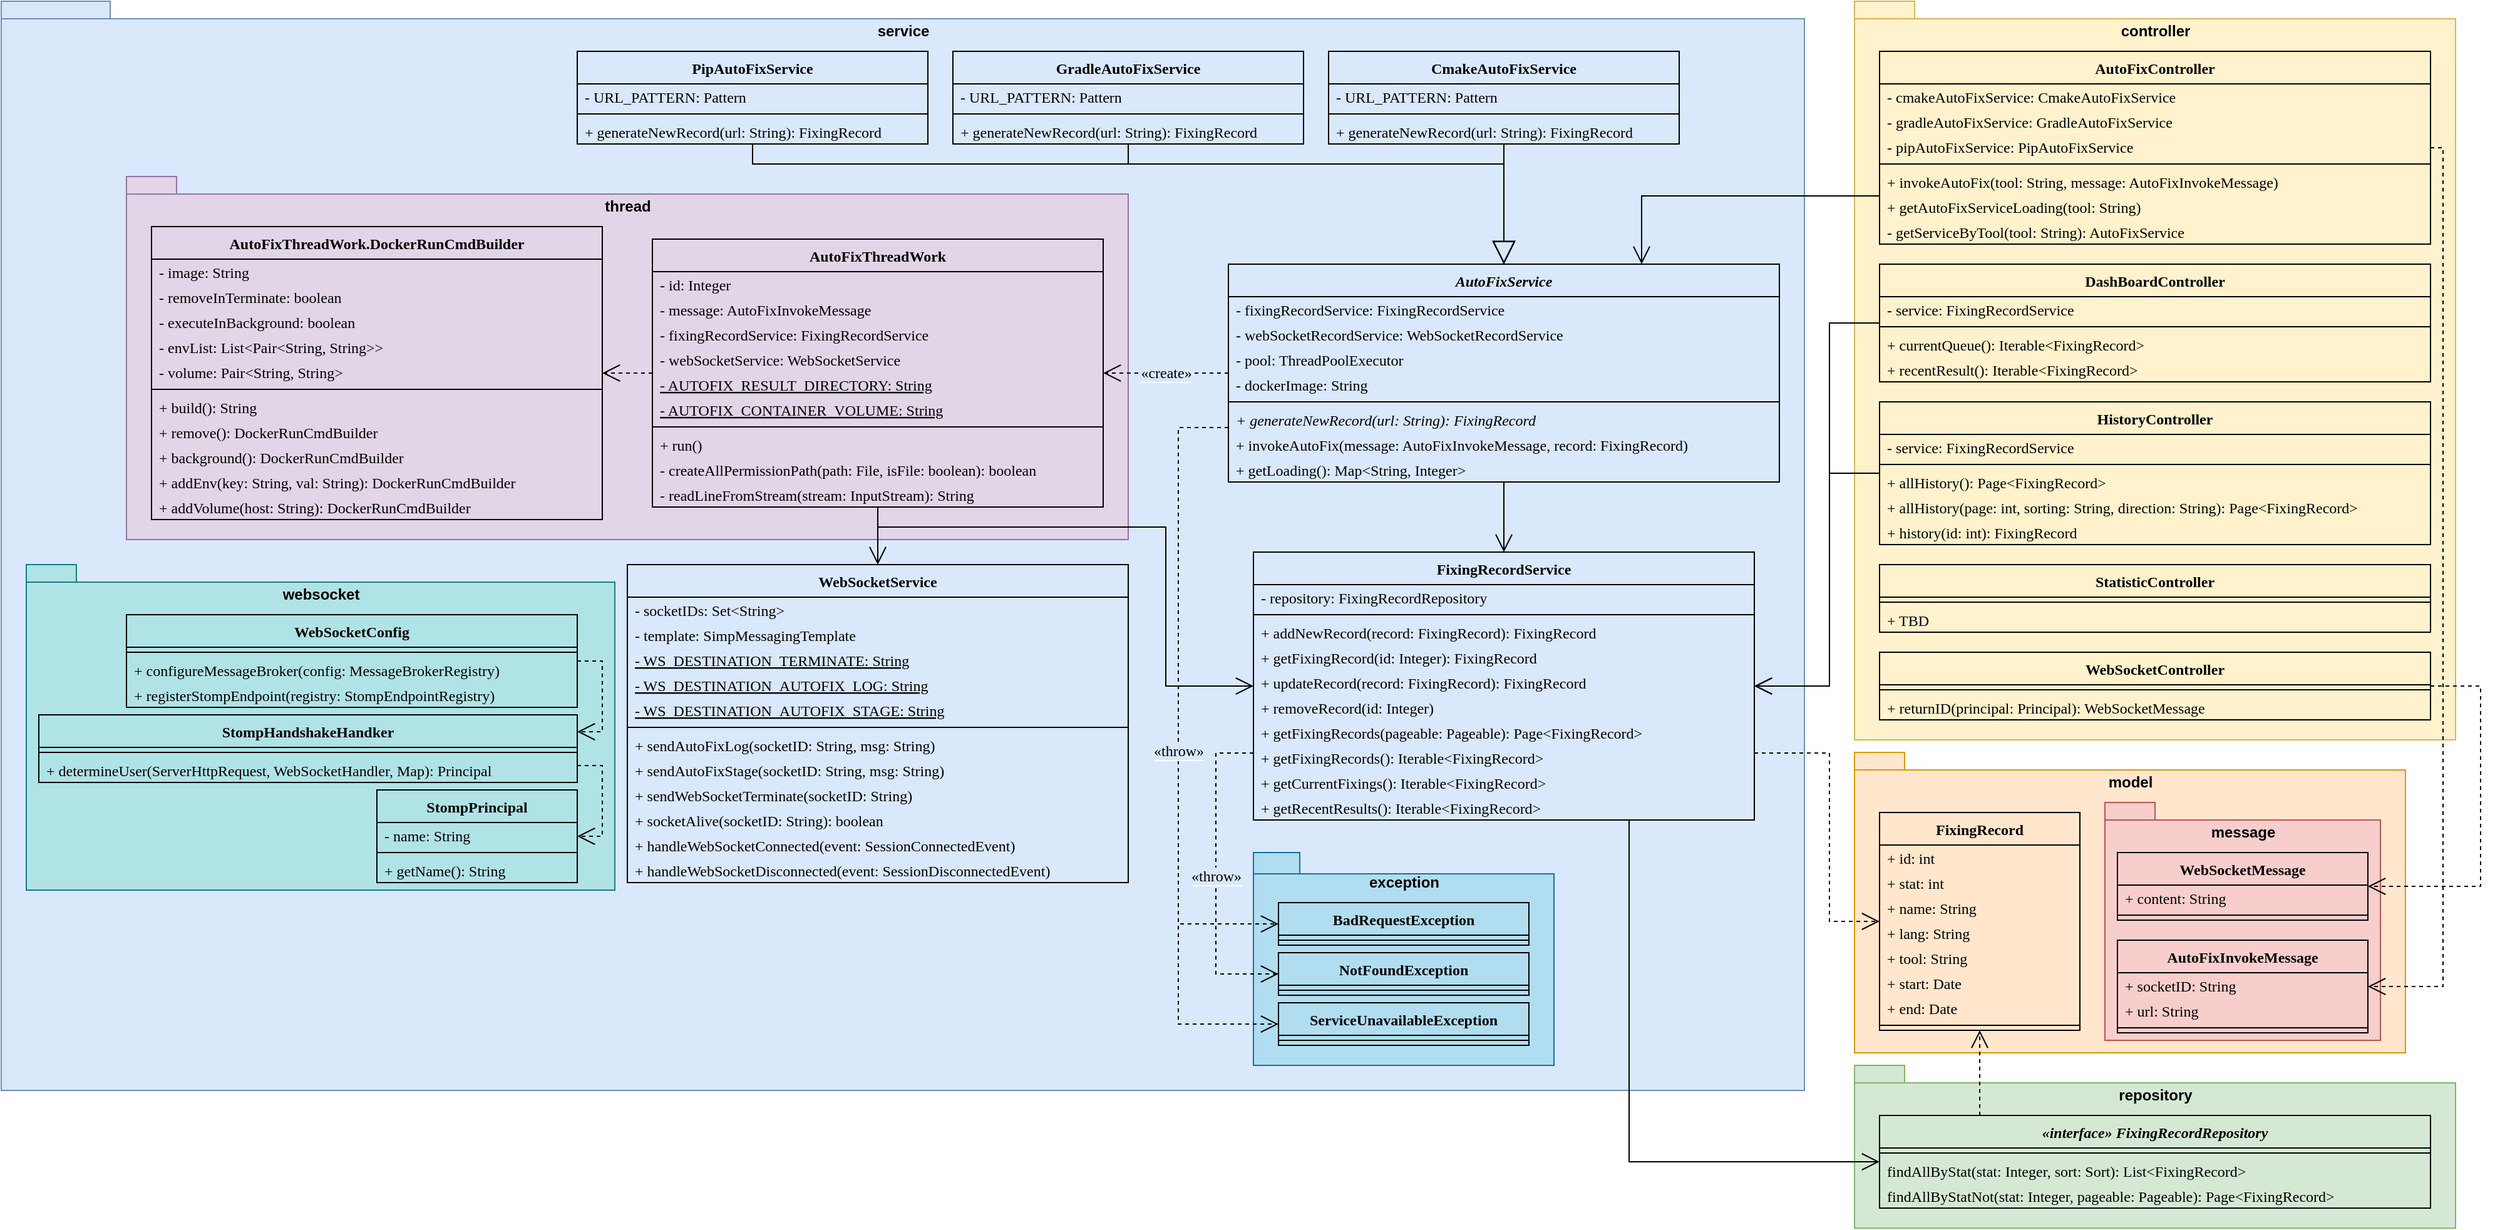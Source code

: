 <mxfile version="13.0.3" type="device"><diagram id="KiAmbJuI6oKHKE5ro1yf" name="Page-1"><mxGraphModel dx="1572" dy="1160" grid="1" gridSize="10" guides="1" tooltips="1" connect="1" arrows="1" fold="1" page="1" pageScale="1" pageWidth="3300" pageHeight="2339" math="0" shadow="0"><root><mxCell id="0"/><mxCell id="1" parent="0"/><mxCell id="2cmj9E51Cqso_q5r5HA6-129" value="" style="group" parent="1" vertex="1" connectable="0"><mxGeometry x="40" y="40" width="1440" height="870" as="geometry"/></mxCell><mxCell id="2cmj9E51Cqso_q5r5HA6-116" value="service" style="shape=folder;fontStyle=1;spacingTop=10;tabWidth=40;tabHeight=14;tabPosition=left;html=1;verticalAlign=top;fillColor=#dae8fc;strokeColor=#6c8ebf;" parent="2cmj9E51Cqso_q5r5HA6-129" vertex="1"><mxGeometry width="1440" height="870" as="geometry"/></mxCell><mxCell id="2cmj9E51Cqso_q5r5HA6-102" value="" style="group;container=1;" parent="2cmj9E51Cqso_q5r5HA6-129" vertex="1" connectable="0"><mxGeometry x="100" y="140" width="800" height="290" as="geometry"/></mxCell><mxCell id="2cmj9E51Cqso_q5r5HA6-105" value="" style="group" parent="2cmj9E51Cqso_q5r5HA6-102" vertex="1" connectable="0"><mxGeometry width="800" height="290" as="geometry"/></mxCell><mxCell id="2cmj9E51Cqso_q5r5HA6-50" value="thread" style="shape=folder;fontStyle=1;spacingTop=10;tabWidth=40;tabHeight=14;tabPosition=left;html=1;verticalAlign=top;fillColor=#e1d5e7;strokeColor=#9673a6;" parent="2cmj9E51Cqso_q5r5HA6-105" vertex="1"><mxGeometry width="800" height="290" as="geometry"/></mxCell><mxCell id="TWEF4ah7RwlvNNuzAZ6--126" value="AutoFixThreadWork" style="swimlane;fontStyle=1;align=center;verticalAlign=top;childLayout=stackLayout;horizontal=1;startSize=26;horizontalStack=0;resizeParent=1;resizeParentMax=0;resizeLast=0;collapsible=1;marginBottom=0;fontFamily=Garamond;fillColor=none;" parent="2cmj9E51Cqso_q5r5HA6-105" vertex="1"><mxGeometry x="420" y="50" width="360" height="214" as="geometry"><mxRectangle x="420" y="50" width="150" height="26" as="alternateBounds"/></mxGeometry></mxCell><mxCell id="TWEF4ah7RwlvNNuzAZ6--128" value="- id: Integer" style="text;strokeColor=none;fillColor=none;align=left;verticalAlign=middle;spacingLeft=4;spacingRight=4;overflow=hidden;rotatable=0;points=[[0,0.5],[1,0.5]];portConstraint=eastwest;fontFamily=Garamond;" parent="TWEF4ah7RwlvNNuzAZ6--126" vertex="1"><mxGeometry y="26" width="360" height="20" as="geometry"/></mxCell><mxCell id="2cmj9E51Cqso_q5r5HA6-28" value="- message: AutoFixInvokeMessage" style="text;strokeColor=none;fillColor=none;align=left;verticalAlign=middle;spacingLeft=4;spacingRight=4;overflow=hidden;rotatable=0;points=[[0,0.5],[1,0.5]];portConstraint=eastwest;fontFamily=Garamond;" parent="TWEF4ah7RwlvNNuzAZ6--126" vertex="1"><mxGeometry y="46" width="360" height="20" as="geometry"/></mxCell><mxCell id="2cmj9E51Cqso_q5r5HA6-27" value="- fixingRecordService: FixingRecordService" style="text;strokeColor=none;fillColor=none;align=left;verticalAlign=middle;spacingLeft=4;spacingRight=4;overflow=hidden;rotatable=0;points=[[0,0.5],[1,0.5]];portConstraint=eastwest;fontFamily=Garamond;" parent="TWEF4ah7RwlvNNuzAZ6--126" vertex="1"><mxGeometry y="66" width="360" height="20" as="geometry"/></mxCell><mxCell id="TWEF4ah7RwlvNNuzAZ6--127" value="- webSocketService: WebSocketService" style="text;strokeColor=none;fillColor=none;align=left;verticalAlign=middle;spacingLeft=4;spacingRight=4;overflow=hidden;rotatable=0;points=[[0,0.5],[1,0.5]];portConstraint=eastwest;fontFamily=Garamond;" parent="TWEF4ah7RwlvNNuzAZ6--126" vertex="1"><mxGeometry y="86" width="360" height="20" as="geometry"/></mxCell><mxCell id="2cmj9E51Cqso_q5r5HA6-43" value="- AUTOFIX_RESULT_DIRECTORY: String" style="text;strokeColor=none;fillColor=none;align=left;verticalAlign=middle;spacingLeft=4;spacingRight=4;overflow=hidden;rotatable=0;points=[[0,0.5],[1,0.5]];portConstraint=eastwest;fontFamily=Garamond;fontStyle=4" parent="TWEF4ah7RwlvNNuzAZ6--126" vertex="1"><mxGeometry y="106" width="360" height="20" as="geometry"/></mxCell><mxCell id="2cmj9E51Cqso_q5r5HA6-44" value="- AUTOFIX_CONTAINER_VOLUME: String" style="text;strokeColor=none;fillColor=none;align=left;verticalAlign=middle;spacingLeft=4;spacingRight=4;overflow=hidden;rotatable=0;points=[[0,0.5],[1,0.5]];portConstraint=eastwest;fontFamily=Garamond;fontStyle=4" parent="TWEF4ah7RwlvNNuzAZ6--126" vertex="1"><mxGeometry y="126" width="360" height="20" as="geometry"/></mxCell><mxCell id="TWEF4ah7RwlvNNuzAZ6--129" value="" style="line;strokeWidth=1;fillColor=none;align=left;verticalAlign=middle;spacingTop=-1;spacingLeft=3;spacingRight=3;rotatable=0;labelPosition=right;points=[];portConstraint=eastwest;" parent="TWEF4ah7RwlvNNuzAZ6--126" vertex="1"><mxGeometry y="146" width="360" height="8" as="geometry"/></mxCell><mxCell id="TWEF4ah7RwlvNNuzAZ6--130" value="+ run()" style="text;strokeColor=none;fillColor=none;align=left;verticalAlign=middle;spacingLeft=4;spacingRight=4;overflow=hidden;rotatable=0;points=[[0,0.5],[1,0.5]];portConstraint=eastwest;fontFamily=Garamond;" parent="TWEF4ah7RwlvNNuzAZ6--126" vertex="1"><mxGeometry y="154" width="360" height="20" as="geometry"/></mxCell><mxCell id="TWEF4ah7RwlvNNuzAZ6--131" value="- createAllPermissionPath(path: File, isFile: boolean): boolean" style="text;strokeColor=none;fillColor=none;align=left;verticalAlign=middle;spacingLeft=4;spacingRight=4;overflow=hidden;rotatable=0;points=[[0,0.5],[1,0.5]];portConstraint=eastwest;fontFamily=Garamond;" parent="TWEF4ah7RwlvNNuzAZ6--126" vertex="1"><mxGeometry y="174" width="360" height="20" as="geometry"/></mxCell><mxCell id="2cmj9E51Cqso_q5r5HA6-29" value="- readLineFromStream(stream: InputStream): String" style="text;strokeColor=none;fillColor=none;align=left;verticalAlign=middle;spacingLeft=4;spacingRight=4;overflow=hidden;rotatable=0;points=[[0,0.5],[1,0.5]];portConstraint=eastwest;fontFamily=Garamond;" parent="TWEF4ah7RwlvNNuzAZ6--126" vertex="1"><mxGeometry y="194" width="360" height="20" as="geometry"/></mxCell><mxCell id="2cmj9E51Cqso_q5r5HA6-31" value="AutoFixThreadWork.DockerRunCmdBuilder" style="swimlane;fontStyle=1;align=center;verticalAlign=top;childLayout=stackLayout;horizontal=1;startSize=26;horizontalStack=0;resizeParent=1;resizeParentMax=0;resizeLast=0;collapsible=1;marginBottom=0;fontFamily=Garamond;fillColor=none;" parent="2cmj9E51Cqso_q5r5HA6-105" vertex="1"><mxGeometry x="20" y="40" width="360" height="234" as="geometry"><mxRectangle x="500" y="480" width="280" height="26" as="alternateBounds"/></mxGeometry></mxCell><mxCell id="2cmj9E51Cqso_q5r5HA6-32" value="- image: String" style="text;strokeColor=none;fillColor=none;align=left;verticalAlign=middle;spacingLeft=4;spacingRight=4;overflow=hidden;rotatable=0;points=[[0,0.5],[1,0.5]];portConstraint=eastwest;fontFamily=Garamond;" parent="2cmj9E51Cqso_q5r5HA6-31" vertex="1"><mxGeometry y="26" width="360" height="20" as="geometry"/></mxCell><mxCell id="2cmj9E51Cqso_q5r5HA6-33" value="- removeInTerminate: boolean" style="text;strokeColor=none;fillColor=none;align=left;verticalAlign=middle;spacingLeft=4;spacingRight=4;overflow=hidden;rotatable=0;points=[[0,0.5],[1,0.5]];portConstraint=eastwest;fontFamily=Garamond;" parent="2cmj9E51Cqso_q5r5HA6-31" vertex="1"><mxGeometry y="46" width="360" height="20" as="geometry"/></mxCell><mxCell id="2cmj9E51Cqso_q5r5HA6-34" value="- executeInBackground: boolean" style="text;strokeColor=none;fillColor=none;align=left;verticalAlign=middle;spacingLeft=4;spacingRight=4;overflow=hidden;rotatable=0;points=[[0,0.5],[1,0.5]];portConstraint=eastwest;fontFamily=Garamond;" parent="2cmj9E51Cqso_q5r5HA6-31" vertex="1"><mxGeometry y="66" width="360" height="20" as="geometry"/></mxCell><mxCell id="2cmj9E51Cqso_q5r5HA6-35" value="- envList: List&lt;Pair&lt;String, String&gt;&gt;" style="text;strokeColor=none;fillColor=none;align=left;verticalAlign=middle;spacingLeft=4;spacingRight=4;overflow=hidden;rotatable=0;points=[[0,0.5],[1,0.5]];portConstraint=eastwest;fontFamily=Garamond;" parent="2cmj9E51Cqso_q5r5HA6-31" vertex="1"><mxGeometry y="86" width="360" height="20" as="geometry"/></mxCell><mxCell id="2cmj9E51Cqso_q5r5HA6-40" value="- volume: Pair&lt;String, String&gt;" style="text;strokeColor=none;fillColor=none;align=left;verticalAlign=middle;spacingLeft=4;spacingRight=4;overflow=hidden;rotatable=0;points=[[0,0.5],[1,0.5]];portConstraint=eastwest;fontFamily=Garamond;" parent="2cmj9E51Cqso_q5r5HA6-31" vertex="1"><mxGeometry y="106" width="360" height="20" as="geometry"/></mxCell><mxCell id="2cmj9E51Cqso_q5r5HA6-36" value="" style="line;strokeWidth=1;fillColor=none;align=left;verticalAlign=middle;spacingTop=-1;spacingLeft=3;spacingRight=3;rotatable=0;labelPosition=right;points=[];portConstraint=eastwest;" parent="2cmj9E51Cqso_q5r5HA6-31" vertex="1"><mxGeometry y="126" width="360" height="8" as="geometry"/></mxCell><mxCell id="2cmj9E51Cqso_q5r5HA6-37" value="+ build(): String" style="text;strokeColor=none;fillColor=none;align=left;verticalAlign=middle;spacingLeft=4;spacingRight=4;overflow=hidden;rotatable=0;points=[[0,0.5],[1,0.5]];portConstraint=eastwest;fontFamily=Garamond;" parent="2cmj9E51Cqso_q5r5HA6-31" vertex="1"><mxGeometry y="134" width="360" height="20" as="geometry"/></mxCell><mxCell id="2cmj9E51Cqso_q5r5HA6-38" value="+ remove(): DockerRunCmdBuilder" style="text;strokeColor=none;fillColor=none;align=left;verticalAlign=middle;spacingLeft=4;spacingRight=4;overflow=hidden;rotatable=0;points=[[0,0.5],[1,0.5]];portConstraint=eastwest;fontFamily=Garamond;" parent="2cmj9E51Cqso_q5r5HA6-31" vertex="1"><mxGeometry y="154" width="360" height="20" as="geometry"/></mxCell><mxCell id="2cmj9E51Cqso_q5r5HA6-39" value="+ background(): DockerRunCmdBuilder" style="text;strokeColor=none;fillColor=none;align=left;verticalAlign=middle;spacingLeft=4;spacingRight=4;overflow=hidden;rotatable=0;points=[[0,0.5],[1,0.5]];portConstraint=eastwest;fontFamily=Garamond;" parent="2cmj9E51Cqso_q5r5HA6-31" vertex="1"><mxGeometry y="174" width="360" height="20" as="geometry"/></mxCell><mxCell id="2cmj9E51Cqso_q5r5HA6-41" value="+ addEnv(key: String, val: String): DockerRunCmdBuilder" style="text;strokeColor=none;fillColor=none;align=left;verticalAlign=middle;spacingLeft=4;spacingRight=4;overflow=hidden;rotatable=0;points=[[0,0.5],[1,0.5]];portConstraint=eastwest;fontFamily=Garamond;" parent="2cmj9E51Cqso_q5r5HA6-31" vertex="1"><mxGeometry y="194" width="360" height="20" as="geometry"/></mxCell><mxCell id="2cmj9E51Cqso_q5r5HA6-42" value="+ addVolume(host: String): DockerRunCmdBuilder" style="text;strokeColor=none;fillColor=none;align=left;verticalAlign=middle;spacingLeft=4;spacingRight=4;overflow=hidden;rotatable=0;points=[[0,0.5],[1,0.5]];portConstraint=eastwest;fontFamily=Garamond;" parent="2cmj9E51Cqso_q5r5HA6-31" vertex="1"><mxGeometry y="214" width="360" height="20" as="geometry"/></mxCell><mxCell id="2cmj9E51Cqso_q5r5HA6-49" value="" style="endArrow=open;endSize=12;dashed=1;html=1;exitX=0;exitY=0.5;exitDx=0;exitDy=0;entryX=1;entryY=0.5;entryDx=0;entryDy=0;" parent="2cmj9E51Cqso_q5r5HA6-105" source="TWEF4ah7RwlvNNuzAZ6--126" target="2cmj9E51Cqso_q5r5HA6-31" edge="1"><mxGeometry width="160" relative="1" as="geometry"><mxPoint x="310" y="320" as="sourcePoint"/><mxPoint x="420" y="340" as="targetPoint"/></mxGeometry></mxCell><mxCell id="2cmj9E51Cqso_q5r5HA6-84" value="PipAutoFixService" style="swimlane;fontStyle=1;align=center;verticalAlign=top;childLayout=stackLayout;horizontal=1;startSize=26;horizontalStack=0;resizeParent=1;resizeParentMax=0;resizeLast=0;collapsible=1;marginBottom=0;fontFamily=Garamond;fillColor=none;" parent="2cmj9E51Cqso_q5r5HA6-129" vertex="1"><mxGeometry x="460" y="40" width="280" height="74" as="geometry"><mxRectangle x="1500" y="320" width="140" height="26" as="alternateBounds"/></mxGeometry></mxCell><mxCell id="2cmj9E51Cqso_q5r5HA6-85" value="- URL_PATTERN: Pattern" style="text;strokeColor=none;fillColor=none;align=left;verticalAlign=middle;spacingLeft=4;spacingRight=4;overflow=hidden;rotatable=0;points=[[0,0.5],[1,0.5]];portConstraint=eastwest;fontFamily=Garamond;" parent="2cmj9E51Cqso_q5r5HA6-84" vertex="1"><mxGeometry y="26" width="280" height="20" as="geometry"/></mxCell><mxCell id="2cmj9E51Cqso_q5r5HA6-86" value="" style="line;strokeWidth=1;fillColor=none;align=left;verticalAlign=middle;spacingTop=-1;spacingLeft=3;spacingRight=3;rotatable=0;labelPosition=right;points=[];portConstraint=eastwest;" parent="2cmj9E51Cqso_q5r5HA6-84" vertex="1"><mxGeometry y="46" width="280" height="8" as="geometry"/></mxCell><mxCell id="2cmj9E51Cqso_q5r5HA6-87" value="+ generateNewRecord(url: String): FixingRecord" style="text;strokeColor=none;fillColor=none;align=left;verticalAlign=middle;spacingLeft=4;spacingRight=4;overflow=hidden;rotatable=0;points=[[0,0.5],[1,0.5]];portConstraint=eastwest;fontFamily=Garamond;fontStyle=0" parent="2cmj9E51Cqso_q5r5HA6-84" vertex="1"><mxGeometry y="54" width="280" height="20" as="geometry"/></mxCell><mxCell id="2cmj9E51Cqso_q5r5HA6-63" value="" style="group" parent="2cmj9E51Cqso_q5r5HA6-129" vertex="1" connectable="0"><mxGeometry x="1000" y="680" width="240" height="170" as="geometry"/></mxCell><mxCell id="2cmj9E51Cqso_q5r5HA6-61" value="exception" style="shape=folder;fontStyle=1;spacingTop=10;tabWidth=37;tabHeight=17;tabPosition=left;html=1;verticalAlign=top;fillColor=#b1ddf0;strokeColor=#10739e;" parent="2cmj9E51Cqso_q5r5HA6-63" vertex="1"><mxGeometry width="240" height="170" as="geometry"/></mxCell><mxCell id="2cmj9E51Cqso_q5r5HA6-7" value="BadRequestException" style="swimlane;fontStyle=1;align=center;verticalAlign=top;childLayout=stackLayout;horizontal=1;startSize=26;horizontalStack=0;resizeParent=1;resizeParentMax=0;resizeLast=0;collapsible=1;marginBottom=0;fontFamily=Garamond;fillColor=none;" parent="2cmj9E51Cqso_q5r5HA6-63" vertex="1"><mxGeometry x="20" y="40" width="200" height="34" as="geometry"/></mxCell><mxCell id="2cmj9E51Cqso_q5r5HA6-8" value="" style="line;strokeWidth=1;fillColor=none;align=left;verticalAlign=middle;spacingTop=-1;spacingLeft=3;spacingRight=3;rotatable=0;labelPosition=right;points=[];portConstraint=eastwest;" parent="2cmj9E51Cqso_q5r5HA6-7" vertex="1"><mxGeometry y="26" width="200" height="8" as="geometry"/></mxCell><mxCell id="2cmj9E51Cqso_q5r5HA6-12" value="ServiceUnavailableException" style="swimlane;fontStyle=1;align=center;verticalAlign=top;childLayout=stackLayout;horizontal=1;startSize=26;horizontalStack=0;resizeParent=1;resizeParentMax=0;resizeLast=0;collapsible=1;marginBottom=0;fontFamily=Garamond;fillColor=none;" parent="2cmj9E51Cqso_q5r5HA6-63" vertex="1"><mxGeometry x="20" y="120" width="200" height="34" as="geometry"/></mxCell><mxCell id="2cmj9E51Cqso_q5r5HA6-13" value="" style="line;strokeWidth=1;fillColor=none;align=left;verticalAlign=middle;spacingTop=-1;spacingLeft=3;spacingRight=3;rotatable=0;labelPosition=right;points=[];portConstraint=eastwest;" parent="2cmj9E51Cqso_q5r5HA6-12" vertex="1"><mxGeometry y="26" width="200" height="8" as="geometry"/></mxCell><mxCell id="2cmj9E51Cqso_q5r5HA6-10" value="NotFoundException" style="swimlane;fontStyle=1;align=center;verticalAlign=top;childLayout=stackLayout;horizontal=1;startSize=26;horizontalStack=0;resizeParent=1;resizeParentMax=0;resizeLast=0;collapsible=1;marginBottom=0;fontFamily=Garamond;fillColor=none;" parent="2cmj9E51Cqso_q5r5HA6-63" vertex="1"><mxGeometry x="20" y="80" width="200" height="34" as="geometry"/></mxCell><mxCell id="2cmj9E51Cqso_q5r5HA6-11" value="" style="line;strokeWidth=1;fillColor=none;align=left;verticalAlign=middle;spacingTop=-1;spacingLeft=3;spacingRight=3;rotatable=0;labelPosition=right;points=[];portConstraint=eastwest;" parent="2cmj9E51Cqso_q5r5HA6-10" vertex="1"><mxGeometry y="26" width="200" height="8" as="geometry"/></mxCell><mxCell id="2cmj9E51Cqso_q5r5HA6-101" value="&lt;span style=&quot;font-family: &amp;#34;garamond&amp;#34; ; font-size: 12px ; background-color: rgb(218 , 232 , 252)&quot;&gt;«create»&lt;/span&gt;" style="endArrow=open;endSize=12;dashed=1;html=1;exitX=0;exitY=0.5;exitDx=0;exitDy=0;entryX=1;entryY=0.5;entryDx=0;entryDy=0;" parent="2cmj9E51Cqso_q5r5HA6-129" source="TWEF4ah7RwlvNNuzAZ6--110" target="TWEF4ah7RwlvNNuzAZ6--126" edge="1"><mxGeometry width="160" relative="1" as="geometry"><mxPoint x="1160" y="440" as="sourcePoint"/><mxPoint x="1320" y="440" as="targetPoint"/></mxGeometry></mxCell><mxCell id="2cmj9E51Cqso_q5r5HA6-104" value="" style="endArrow=open;endFill=1;endSize=12;html=1;entryX=0.5;entryY=0;entryDx=0;entryDy=0;exitX=0.5;exitY=1;exitDx=0;exitDy=0;" parent="2cmj9E51Cqso_q5r5HA6-129" source="TWEF4ah7RwlvNNuzAZ6--126" target="rZpcYb6IabPW36nhWkRt-12" edge="1"><mxGeometry width="160" relative="1" as="geometry"><mxPoint x="1090" y="500" as="sourcePoint"/><mxPoint x="1210" y="560" as="targetPoint"/></mxGeometry></mxCell><mxCell id="rZpcYb6IabPW36nhWkRt-12" value="WebSocketService" style="swimlane;fontStyle=1;align=center;verticalAlign=top;childLayout=stackLayout;horizontal=1;startSize=26;horizontalStack=0;resizeParent=1;resizeParentMax=0;resizeLast=0;collapsible=1;marginBottom=0;fontFamily=Garamond;fillColor=none;" parent="2cmj9E51Cqso_q5r5HA6-129" vertex="1"><mxGeometry x="500" y="450" width="400" height="254" as="geometry"><mxRectangle x="270" y="440" width="140" height="26" as="alternateBounds"/></mxGeometry></mxCell><mxCell id="2cmj9E51Cqso_q5r5HA6-22" value="- socketIDs: Set&lt;String&gt;" style="text;strokeColor=none;fillColor=none;align=left;verticalAlign=middle;spacingLeft=4;spacingRight=4;overflow=hidden;rotatable=0;points=[[0,0.5],[1,0.5]];portConstraint=eastwest;fontFamily=Garamond;fontStyle=0" parent="rZpcYb6IabPW36nhWkRt-12" vertex="1"><mxGeometry y="26" width="400" height="20" as="geometry"/></mxCell><mxCell id="rZpcYb6IabPW36nhWkRt-16" value="- template: SimpMessagingTemplate" style="text;strokeColor=none;fillColor=none;align=left;verticalAlign=middle;spacingLeft=4;spacingRight=4;overflow=hidden;rotatable=0;points=[[0,0.5],[1,0.5]];portConstraint=eastwest;fontFamily=Garamond;" parent="rZpcYb6IabPW36nhWkRt-12" vertex="1"><mxGeometry y="46" width="400" height="20" as="geometry"/></mxCell><mxCell id="rZpcYb6IabPW36nhWkRt-17" value="- WS_DESTINATION_TERMINATE: String" style="text;strokeColor=none;fillColor=none;align=left;verticalAlign=middle;spacingLeft=4;spacingRight=4;overflow=hidden;rotatable=0;points=[[0,0.5],[1,0.5]];portConstraint=eastwest;fontFamily=Garamond;fontStyle=4" parent="rZpcYb6IabPW36nhWkRt-12" vertex="1"><mxGeometry y="66" width="400" height="20" as="geometry"/></mxCell><mxCell id="rZpcYb6IabPW36nhWkRt-18" value="- WS_DESTINATION_AUTOFIX_LOG: String" style="text;strokeColor=none;fillColor=none;align=left;verticalAlign=middle;spacingLeft=4;spacingRight=4;overflow=hidden;rotatable=0;points=[[0,0.5],[1,0.5]];portConstraint=eastwest;fontFamily=Garamond;fontStyle=4" parent="rZpcYb6IabPW36nhWkRt-12" vertex="1"><mxGeometry y="86" width="400" height="20" as="geometry"/></mxCell><mxCell id="rZpcYb6IabPW36nhWkRt-41" value="- WS_DESTINATION_AUTOFIX_STAGE: String" style="text;strokeColor=none;fillColor=none;align=left;verticalAlign=middle;spacingLeft=4;spacingRight=4;overflow=hidden;rotatable=0;points=[[0,0.5],[1,0.5]];portConstraint=eastwest;fontFamily=Garamond;fontStyle=4" parent="rZpcYb6IabPW36nhWkRt-12" vertex="1"><mxGeometry y="106" width="400" height="20" as="geometry"/></mxCell><mxCell id="rZpcYb6IabPW36nhWkRt-13" value="" style="line;strokeWidth=1;fillColor=none;align=left;verticalAlign=middle;spacingTop=-1;spacingLeft=3;spacingRight=3;rotatable=0;labelPosition=right;points=[];portConstraint=eastwest;" parent="rZpcYb6IabPW36nhWkRt-12" vertex="1"><mxGeometry y="126" width="400" height="8" as="geometry"/></mxCell><mxCell id="rZpcYb6IabPW36nhWkRt-19" value="+ sendAutoFixLog(socketID: String, msg: String)" style="text;strokeColor=none;fillColor=none;align=left;verticalAlign=middle;spacingLeft=4;spacingRight=4;overflow=hidden;rotatable=0;points=[[0,0.5],[1,0.5]];portConstraint=eastwest;fontFamily=Garamond;fontStyle=0" parent="rZpcYb6IabPW36nhWkRt-12" vertex="1"><mxGeometry y="134" width="400" height="20" as="geometry"/></mxCell><mxCell id="rZpcYb6IabPW36nhWkRt-20" value="+ sendAutoFixStage(socketID: String, msg: String)" style="text;strokeColor=none;fillColor=none;align=left;verticalAlign=middle;spacingLeft=4;spacingRight=4;overflow=hidden;rotatable=0;points=[[0,0.5],[1,0.5]];portConstraint=eastwest;fontFamily=Garamond;fontStyle=0" parent="rZpcYb6IabPW36nhWkRt-12" vertex="1"><mxGeometry y="154" width="400" height="20" as="geometry"/></mxCell><mxCell id="rZpcYb6IabPW36nhWkRt-42" value="+ sendWebSocketTerminate(socketID: String)" style="text;strokeColor=none;fillColor=none;align=left;verticalAlign=middle;spacingLeft=4;spacingRight=4;overflow=hidden;rotatable=0;points=[[0,0.5],[1,0.5]];portConstraint=eastwest;fontFamily=Garamond;fontStyle=0" parent="rZpcYb6IabPW36nhWkRt-12" vertex="1"><mxGeometry y="174" width="400" height="20" as="geometry"/></mxCell><mxCell id="2cmj9E51Cqso_q5r5HA6-23" value="+ socketAlive(socketID: String): boolean" style="text;strokeColor=none;fillColor=none;align=left;verticalAlign=middle;spacingLeft=4;spacingRight=4;overflow=hidden;rotatable=0;points=[[0,0.5],[1,0.5]];portConstraint=eastwest;fontFamily=Garamond;fontStyle=0" parent="rZpcYb6IabPW36nhWkRt-12" vertex="1"><mxGeometry y="194" width="400" height="20" as="geometry"/></mxCell><mxCell id="2cmj9E51Cqso_q5r5HA6-24" value="+ handleWebSocketConnected(event: SessionConnectedEvent)" style="text;strokeColor=none;fillColor=none;align=left;verticalAlign=middle;spacingLeft=4;spacingRight=4;overflow=hidden;rotatable=0;points=[[0,0.5],[1,0.5]];portConstraint=eastwest;fontFamily=Garamond;fontStyle=0" parent="rZpcYb6IabPW36nhWkRt-12" vertex="1"><mxGeometry y="214" width="400" height="20" as="geometry"/></mxCell><mxCell id="2cmj9E51Cqso_q5r5HA6-25" value="+ handleWebSocketDisconnected(event: SessionDisconnectedEvent)" style="text;strokeColor=none;fillColor=none;align=left;verticalAlign=middle;spacingLeft=4;spacingRight=4;overflow=hidden;rotatable=0;points=[[0,0.5],[1,0.5]];portConstraint=eastwest;fontFamily=Garamond;fontStyle=0" parent="rZpcYb6IabPW36nhWkRt-12" vertex="1"><mxGeometry y="234" width="400" height="20" as="geometry"/></mxCell><mxCell id="2cmj9E51Cqso_q5r5HA6-106" value="" style="endArrow=open;endFill=1;endSize=12;html=1;entryX=0;entryY=0.5;entryDx=0;entryDy=0;exitX=0.5;exitY=1;exitDx=0;exitDy=0;rounded=0;edgeStyle=orthogonalEdgeStyle;" parent="2cmj9E51Cqso_q5r5HA6-129" source="TWEF4ah7RwlvNNuzAZ6--126" target="TWEF4ah7RwlvNNuzAZ6--60" edge="1"><mxGeometry width="160" relative="1" as="geometry"><mxPoint x="940" y="410" as="sourcePoint"/><mxPoint x="1140" y="560" as="targetPoint"/><Array as="points"><mxPoint x="700" y="420"/><mxPoint x="930" y="420"/><mxPoint x="930" y="547"/></Array></mxGeometry></mxCell><mxCell id="2cmj9E51Cqso_q5r5HA6-112" value="&lt;span style=&quot;font-family: &amp;#34;garamond&amp;#34; ; font-size: 12px ; background-color: rgb(218 , 232 , 252)&quot;&gt;«throw»&lt;/span&gt;" style="endArrow=open;endSize=12;dashed=1;html=1;entryX=0;entryY=0.5;entryDx=0;entryDy=0;exitX=0;exitY=0.75;exitDx=0;exitDy=0;rounded=0;edgeStyle=orthogonalEdgeStyle;" parent="2cmj9E51Cqso_q5r5HA6-129" source="TWEF4ah7RwlvNNuzAZ6--60" target="2cmj9E51Cqso_q5r5HA6-10" edge="1"><mxGeometry width="160" relative="1" as="geometry"><mxPoint x="1100" y="520" as="sourcePoint"/><mxPoint x="1040" y="757" as="targetPoint"/><Array as="points"><mxPoint x="970" y="601"/><mxPoint x="970" y="777"/></Array></mxGeometry></mxCell><mxCell id="TWEF4ah7RwlvNNuzAZ6--60" value="FixingRecordService" style="swimlane;fontStyle=1;align=center;verticalAlign=top;childLayout=stackLayout;horizontal=1;startSize=26;horizontalStack=0;resizeParent=1;resizeParentMax=0;resizeLast=0;collapsible=1;marginBottom=0;fontFamily=Garamond;fillColor=none;" parent="2cmj9E51Cqso_q5r5HA6-129" vertex="1"><mxGeometry x="1000" y="440" width="400" height="214" as="geometry"><mxRectangle x="760" y="440" width="150" height="26" as="alternateBounds"/></mxGeometry></mxCell><mxCell id="TWEF4ah7RwlvNNuzAZ6--63" value="- repository: FixingRecordRepository" style="text;strokeColor=none;fillColor=none;align=left;verticalAlign=middle;spacingLeft=4;spacingRight=4;overflow=hidden;rotatable=0;points=[[0,0.5],[1,0.5]];portConstraint=eastwest;fontFamily=Garamond;" parent="TWEF4ah7RwlvNNuzAZ6--60" vertex="1"><mxGeometry y="26" width="400" height="20" as="geometry"/></mxCell><mxCell id="TWEF4ah7RwlvNNuzAZ6--68" value="" style="line;strokeWidth=1;fillColor=none;align=left;verticalAlign=middle;spacingTop=-1;spacingLeft=3;spacingRight=3;rotatable=0;labelPosition=right;points=[];portConstraint=eastwest;" parent="TWEF4ah7RwlvNNuzAZ6--60" vertex="1"><mxGeometry y="46" width="400" height="8" as="geometry"/></mxCell><mxCell id="TWEF4ah7RwlvNNuzAZ6--101" value="+ addNewRecord(record: FixingRecord): FixingRecord" style="text;strokeColor=none;fillColor=none;align=left;verticalAlign=middle;spacingLeft=4;spacingRight=4;overflow=hidden;rotatable=0;points=[[0,0.5],[1,0.5]];portConstraint=eastwest;fontFamily=Garamond;" parent="TWEF4ah7RwlvNNuzAZ6--60" vertex="1"><mxGeometry y="54" width="400" height="20" as="geometry"/></mxCell><mxCell id="TWEF4ah7RwlvNNuzAZ6--108" value="+ getFixingRecord(id: Integer): FixingRecord" style="text;strokeColor=none;fillColor=none;align=left;verticalAlign=middle;spacingLeft=4;spacingRight=4;overflow=hidden;rotatable=0;points=[[0,0.5],[1,0.5]];portConstraint=eastwest;fontFamily=Garamond;" parent="TWEF4ah7RwlvNNuzAZ6--60" vertex="1"><mxGeometry y="74" width="400" height="20" as="geometry"/></mxCell><mxCell id="TWEF4ah7RwlvNNuzAZ6--102" value="+ updateRecord(record: FixingRecord): FixingRecord" style="text;strokeColor=none;fillColor=none;align=left;verticalAlign=middle;spacingLeft=4;spacingRight=4;overflow=hidden;rotatable=0;points=[[0,0.5],[1,0.5]];portConstraint=eastwest;fontFamily=Garamond;" parent="TWEF4ah7RwlvNNuzAZ6--60" vertex="1"><mxGeometry y="94" width="400" height="20" as="geometry"/></mxCell><mxCell id="2cmj9E51Cqso_q5r5HA6-26" value="+ removeRecord(id: Integer)" style="text;strokeColor=none;fillColor=none;align=left;verticalAlign=middle;spacingLeft=4;spacingRight=4;overflow=hidden;rotatable=0;points=[[0,0.5],[1,0.5]];portConstraint=eastwest;fontFamily=Garamond;" parent="TWEF4ah7RwlvNNuzAZ6--60" vertex="1"><mxGeometry y="114" width="400" height="20" as="geometry"/></mxCell><mxCell id="TWEF4ah7RwlvNNuzAZ6--106" value="+ getFixingRecords(pageable: Pageable): Page&lt;FixingRecord&gt;" style="text;strokeColor=none;fillColor=none;align=left;verticalAlign=middle;spacingLeft=4;spacingRight=4;overflow=hidden;rotatable=0;points=[[0,0.5],[1,0.5]];portConstraint=eastwest;fontFamily=Garamond;" parent="TWEF4ah7RwlvNNuzAZ6--60" vertex="1"><mxGeometry y="134" width="400" height="20" as="geometry"/></mxCell><mxCell id="TWEF4ah7RwlvNNuzAZ6--103" value="+ getFixingRecords(): Iterable&lt;FixingRecord&gt;" style="text;strokeColor=none;fillColor=none;align=left;verticalAlign=middle;spacingLeft=4;spacingRight=4;overflow=hidden;rotatable=0;points=[[0,0.5],[1,0.5]];portConstraint=eastwest;fontFamily=Garamond;" parent="TWEF4ah7RwlvNNuzAZ6--60" vertex="1"><mxGeometry y="154" width="400" height="20" as="geometry"/></mxCell><mxCell id="TWEF4ah7RwlvNNuzAZ6--107" value="+ getCurrentFixings(): Iterable&lt;FixingRecord&gt;" style="text;strokeColor=none;fillColor=none;align=left;verticalAlign=middle;spacingLeft=4;spacingRight=4;overflow=hidden;rotatable=0;points=[[0,0.5],[1,0.5]];portConstraint=eastwest;fontFamily=Garamond;" parent="TWEF4ah7RwlvNNuzAZ6--60" vertex="1"><mxGeometry y="174" width="400" height="20" as="geometry"/></mxCell><mxCell id="TWEF4ah7RwlvNNuzAZ6--109" value="+ getRecentResults(): Iterable&lt;FixingRecord&gt;" style="text;strokeColor=none;fillColor=none;align=left;verticalAlign=middle;spacingLeft=4;spacingRight=4;overflow=hidden;rotatable=0;points=[[0,0.5],[1,0.5]];portConstraint=eastwest;fontFamily=Garamond;" parent="TWEF4ah7RwlvNNuzAZ6--60" vertex="1"><mxGeometry y="194" width="400" height="20" as="geometry"/></mxCell><mxCell id="TWEF4ah7RwlvNNuzAZ6--110" value="AutoFixService" style="swimlane;fontStyle=3;align=center;verticalAlign=top;childLayout=stackLayout;horizontal=1;startSize=26;horizontalStack=0;resizeParent=1;resizeParentMax=0;resizeLast=0;collapsible=1;marginBottom=0;fontFamily=Garamond;fillColor=none;" parent="2cmj9E51Cqso_q5r5HA6-129" vertex="1"><mxGeometry x="980" y="210" width="440" height="174" as="geometry"><mxRectangle x="740" y="210" width="120" height="26" as="alternateBounds"/></mxGeometry></mxCell><mxCell id="2cmj9E51Cqso_q5r5HA6-45" value="- fixingRecordService: FixingRecordService" style="text;strokeColor=none;fillColor=none;align=left;verticalAlign=middle;spacingLeft=4;spacingRight=4;overflow=hidden;rotatable=0;points=[[0,0.5],[1,0.5]];portConstraint=eastwest;fontFamily=Garamond;" parent="TWEF4ah7RwlvNNuzAZ6--110" vertex="1"><mxGeometry y="26" width="440" height="20" as="geometry"/></mxCell><mxCell id="2cmj9E51Cqso_q5r5HA6-46" value="- webSocketRecordService: WebSocketRecordService" style="text;strokeColor=none;fillColor=none;align=left;verticalAlign=middle;spacingLeft=4;spacingRight=4;overflow=hidden;rotatable=0;points=[[0,0.5],[1,0.5]];portConstraint=eastwest;fontFamily=Garamond;" parent="TWEF4ah7RwlvNNuzAZ6--110" vertex="1"><mxGeometry y="46" width="440" height="20" as="geometry"/></mxCell><mxCell id="TWEF4ah7RwlvNNuzAZ6--119" value="- pool: ThreadPoolExecutor" style="text;strokeColor=none;fillColor=none;align=left;verticalAlign=middle;spacingLeft=4;spacingRight=4;overflow=hidden;rotatable=0;points=[[0,0.5],[1,0.5]];portConstraint=eastwest;fontFamily=Garamond;" parent="TWEF4ah7RwlvNNuzAZ6--110" vertex="1"><mxGeometry y="66" width="440" height="20" as="geometry"/></mxCell><mxCell id="2cmj9E51Cqso_q5r5HA6-47" value="- dockerImage: String" style="text;strokeColor=none;fillColor=none;align=left;verticalAlign=middle;spacingLeft=4;spacingRight=4;overflow=hidden;rotatable=0;points=[[0,0.5],[1,0.5]];portConstraint=eastwest;fontFamily=Garamond;" parent="TWEF4ah7RwlvNNuzAZ6--110" vertex="1"><mxGeometry y="86" width="440" height="20" as="geometry"/></mxCell><mxCell id="TWEF4ah7RwlvNNuzAZ6--118" value="" style="line;strokeWidth=1;fillColor=none;align=left;verticalAlign=middle;spacingTop=-1;spacingLeft=3;spacingRight=3;rotatable=0;labelPosition=right;points=[];portConstraint=eastwest;" parent="TWEF4ah7RwlvNNuzAZ6--110" vertex="1"><mxGeometry y="106" width="440" height="8" as="geometry"/></mxCell><mxCell id="TWEF4ah7RwlvNNuzAZ6--121" value="+ generateNewRecord(url: String): FixingRecord" style="text;strokeColor=none;fillColor=none;align=left;verticalAlign=middle;spacingLeft=4;spacingRight=4;overflow=hidden;rotatable=0;points=[[0,0.5],[1,0.5]];portConstraint=eastwest;fontFamily=Garamond;fontStyle=2" parent="TWEF4ah7RwlvNNuzAZ6--110" vertex="1"><mxGeometry y="114" width="440" height="20" as="geometry"/></mxCell><mxCell id="2cmj9E51Cqso_q5r5HA6-48" value="+ invokeAutoFix(message: AutoFixInvokeMessage, record: FixingRecord)" style="text;strokeColor=none;fillColor=none;align=left;verticalAlign=middle;spacingLeft=4;spacingRight=4;overflow=hidden;rotatable=0;points=[[0,0.5],[1,0.5]];portConstraint=eastwest;fontFamily=Garamond;" parent="TWEF4ah7RwlvNNuzAZ6--110" vertex="1"><mxGeometry y="134" width="440" height="20" as="geometry"/></mxCell><mxCell id="2cmj9E51Cqso_q5r5HA6-108" value="+ getLoading(): Map&lt;String, Integer&gt;" style="text;strokeColor=none;fillColor=none;align=left;verticalAlign=middle;spacingLeft=4;spacingRight=4;overflow=hidden;rotatable=0;points=[[0,0.5],[1,0.5]];portConstraint=eastwest;fontFamily=Garamond;" parent="TWEF4ah7RwlvNNuzAZ6--110" vertex="1"><mxGeometry y="154" width="440" height="20" as="geometry"/></mxCell><mxCell id="2cmj9E51Cqso_q5r5HA6-88" value="CmakeAutoFixService" style="swimlane;fontStyle=1;align=center;verticalAlign=top;childLayout=stackLayout;horizontal=1;startSize=26;horizontalStack=0;resizeParent=1;resizeParentMax=0;resizeLast=0;collapsible=1;marginBottom=0;fontFamily=Garamond;fillColor=none;" parent="2cmj9E51Cqso_q5r5HA6-129" vertex="1"><mxGeometry x="1060" y="40" width="280" height="74" as="geometry"><mxRectangle x="1200" y="320" width="160" height="26" as="alternateBounds"/></mxGeometry></mxCell><mxCell id="2cmj9E51Cqso_q5r5HA6-89" value="- URL_PATTERN: Pattern" style="text;strokeColor=none;fillColor=none;align=left;verticalAlign=middle;spacingLeft=4;spacingRight=4;overflow=hidden;rotatable=0;points=[[0,0.5],[1,0.5]];portConstraint=eastwest;fontFamily=Garamond;" parent="2cmj9E51Cqso_q5r5HA6-88" vertex="1"><mxGeometry y="26" width="280" height="20" as="geometry"/></mxCell><mxCell id="2cmj9E51Cqso_q5r5HA6-90" value="" style="line;strokeWidth=1;fillColor=none;align=left;verticalAlign=middle;spacingTop=-1;spacingLeft=3;spacingRight=3;rotatable=0;labelPosition=right;points=[];portConstraint=eastwest;" parent="2cmj9E51Cqso_q5r5HA6-88" vertex="1"><mxGeometry y="46" width="280" height="8" as="geometry"/></mxCell><mxCell id="2cmj9E51Cqso_q5r5HA6-91" value="+ generateNewRecord(url: String): FixingRecord" style="text;strokeColor=none;fillColor=none;align=left;verticalAlign=middle;spacingLeft=4;spacingRight=4;overflow=hidden;rotatable=0;points=[[0,0.5],[1,0.5]];portConstraint=eastwest;fontFamily=Garamond;fontStyle=0" parent="2cmj9E51Cqso_q5r5HA6-88" vertex="1"><mxGeometry y="54" width="280" height="20" as="geometry"/></mxCell><mxCell id="2cmj9E51Cqso_q5r5HA6-76" value="GradleAutoFixService" style="swimlane;fontStyle=1;align=center;verticalAlign=top;childLayout=stackLayout;horizontal=1;startSize=26;horizontalStack=0;resizeParent=1;resizeParentMax=0;resizeLast=0;collapsible=1;marginBottom=0;fontFamily=Garamond;fillColor=none;" parent="2cmj9E51Cqso_q5r5HA6-129" vertex="1"><mxGeometry x="760" y="40" width="280" height="74" as="geometry"><mxRectangle x="900" y="320" width="160" height="26" as="alternateBounds"/></mxGeometry></mxCell><mxCell id="2cmj9E51Cqso_q5r5HA6-77" value="- URL_PATTERN: Pattern" style="text;strokeColor=none;fillColor=none;align=left;verticalAlign=middle;spacingLeft=4;spacingRight=4;overflow=hidden;rotatable=0;points=[[0,0.5],[1,0.5]];portConstraint=eastwest;fontFamily=Garamond;" parent="2cmj9E51Cqso_q5r5HA6-76" vertex="1"><mxGeometry y="26" width="280" height="20" as="geometry"/></mxCell><mxCell id="2cmj9E51Cqso_q5r5HA6-81" value="" style="line;strokeWidth=1;fillColor=none;align=left;verticalAlign=middle;spacingTop=-1;spacingLeft=3;spacingRight=3;rotatable=0;labelPosition=right;points=[];portConstraint=eastwest;" parent="2cmj9E51Cqso_q5r5HA6-76" vertex="1"><mxGeometry y="46" width="280" height="8" as="geometry"/></mxCell><mxCell id="2cmj9E51Cqso_q5r5HA6-82" value="+ generateNewRecord(url: String): FixingRecord" style="text;strokeColor=none;fillColor=none;align=left;verticalAlign=middle;spacingLeft=4;spacingRight=4;overflow=hidden;rotatable=0;points=[[0,0.5],[1,0.5]];portConstraint=eastwest;fontFamily=Garamond;fontStyle=0" parent="2cmj9E51Cqso_q5r5HA6-76" vertex="1"><mxGeometry y="54" width="280" height="20" as="geometry"/></mxCell><mxCell id="2cmj9E51Cqso_q5r5HA6-92" value="" style="endArrow=block;endSize=16;endFill=0;html=1;entryX=0.5;entryY=0;entryDx=0;entryDy=0;exitX=0.5;exitY=1;exitDx=0;exitDy=0;rounded=0;edgeStyle=orthogonalEdgeStyle;" parent="2cmj9E51Cqso_q5r5HA6-129" source="2cmj9E51Cqso_q5r5HA6-76" target="TWEF4ah7RwlvNNuzAZ6--110" edge="1"><mxGeometry width="160" relative="1" as="geometry"><mxPoint x="1130" y="-80" as="sourcePoint"/><mxPoint x="1290" y="-80" as="targetPoint"/><Array as="points"><mxPoint x="900" y="130"/><mxPoint x="1200" y="130"/></Array></mxGeometry></mxCell><mxCell id="2cmj9E51Cqso_q5r5HA6-93" value="" style="endArrow=block;endSize=16;endFill=0;html=1;entryX=0.5;entryY=0;entryDx=0;entryDy=0;exitX=0.5;exitY=1;exitDx=0;exitDy=0;rounded=0;edgeStyle=orthogonalEdgeStyle;" parent="2cmj9E51Cqso_q5r5HA6-129" source="2cmj9E51Cqso_q5r5HA6-88" target="TWEF4ah7RwlvNNuzAZ6--110" edge="1"><mxGeometry width="160" relative="1" as="geometry"><mxPoint x="1140" y="-70" as="sourcePoint"/><mxPoint x="1300" y="-70" as="targetPoint"/></mxGeometry></mxCell><mxCell id="2cmj9E51Cqso_q5r5HA6-94" value="" style="endArrow=block;endSize=16;endFill=0;html=1;entryX=0.5;entryY=0;entryDx=0;entryDy=0;exitX=0.5;exitY=1;exitDx=0;exitDy=0;rounded=0;edgeStyle=orthogonalEdgeStyle;" parent="2cmj9E51Cqso_q5r5HA6-129" source="2cmj9E51Cqso_q5r5HA6-84" target="TWEF4ah7RwlvNNuzAZ6--110" edge="1"><mxGeometry width="160" relative="1" as="geometry"><mxPoint x="1150" y="-60" as="sourcePoint"/><mxPoint x="1310" y="-60" as="targetPoint"/><Array as="points"><mxPoint x="600" y="130"/><mxPoint x="1200" y="130"/></Array></mxGeometry></mxCell><mxCell id="2cmj9E51Cqso_q5r5HA6-115" value="" style="endArrow=open;endSize=12;dashed=1;html=1;entryX=0;entryY=0.5;entryDx=0;entryDy=0;rounded=0;edgeStyle=orthogonalEdgeStyle;exitX=0;exitY=0.75;exitDx=0;exitDy=0;" parent="2cmj9E51Cqso_q5r5HA6-129" source="TWEF4ah7RwlvNNuzAZ6--110" target="2cmj9E51Cqso_q5r5HA6-7" edge="1"><mxGeometry width="160" relative="1" as="geometry"><mxPoint x="970" y="410" as="sourcePoint"/><mxPoint x="1030" y="827" as="targetPoint"/><Array as="points"><mxPoint x="940" y="341"/><mxPoint x="940" y="737"/></Array></mxGeometry></mxCell><mxCell id="2cmj9E51Cqso_q5r5HA6-107" value="" style="endArrow=open;endFill=1;endSize=12;html=1;exitX=0.5;exitY=1;exitDx=0;exitDy=0;entryX=0.5;entryY=0;entryDx=0;entryDy=0;" parent="2cmj9E51Cqso_q5r5HA6-129" source="TWEF4ah7RwlvNNuzAZ6--110" target="TWEF4ah7RwlvNNuzAZ6--60" edge="1"><mxGeometry width="160" relative="1" as="geometry"><mxPoint x="1040" y="460" as="sourcePoint"/><mxPoint x="1200" y="460" as="targetPoint"/></mxGeometry></mxCell><mxCell id="2cmj9E51Cqso_q5r5HA6-113" value="&lt;span style=&quot;font-family: &amp;#34;garamond&amp;#34; ; font-size: 12px ; background-color: rgb(218 , 232 , 252)&quot;&gt;«throw»&lt;/span&gt;" style="endArrow=open;endSize=12;dashed=1;html=1;entryX=0;entryY=0.5;entryDx=0;entryDy=0;exitX=0;exitY=0.75;exitDx=0;exitDy=0;rounded=0;edgeStyle=orthogonalEdgeStyle;" parent="2cmj9E51Cqso_q5r5HA6-129" source="TWEF4ah7RwlvNNuzAZ6--110" target="2cmj9E51Cqso_q5r5HA6-12" edge="1"><mxGeometry width="160" relative="1" as="geometry"><mxPoint x="900" y="740" as="sourcePoint"/><mxPoint x="920" y="916.5" as="targetPoint"/><Array as="points"><mxPoint x="940" y="341"/><mxPoint x="940" y="817"/></Array></mxGeometry></mxCell><mxCell id="2cmj9E51Cqso_q5r5HA6-119" value="" style="group" parent="2cmj9E51Cqso_q5r5HA6-129" vertex="1" connectable="0"><mxGeometry x="20" y="450" width="470" height="260" as="geometry"/></mxCell><mxCell id="2cmj9E51Cqso_q5r5HA6-74" value="websocket" style="shape=folder;fontStyle=1;spacingTop=10;tabWidth=40;tabHeight=14;tabPosition=left;html=1;verticalAlign=top;fillColor=#b0e3e6;strokeColor=#0e8088;" parent="2cmj9E51Cqso_q5r5HA6-119" vertex="1"><mxGeometry width="470" height="260" as="geometry"/></mxCell><mxCell id="rZpcYb6IabPW36nhWkRt-35" value="WebSocketConfig" style="swimlane;fontStyle=1;align=center;verticalAlign=top;childLayout=stackLayout;horizontal=1;startSize=26;horizontalStack=0;resizeParent=1;resizeParentMax=0;resizeLast=0;collapsible=1;marginBottom=0;fontFamily=Garamond;fillColor=none;" parent="2cmj9E51Cqso_q5r5HA6-119" vertex="1"><mxGeometry x="80" y="40" width="360" height="74" as="geometry"><mxRectangle x="-80" y="1300" width="140" height="26" as="alternateBounds"/></mxGeometry></mxCell><mxCell id="rZpcYb6IabPW36nhWkRt-37" value="" style="line;strokeWidth=1;fillColor=none;align=left;verticalAlign=middle;spacingTop=-1;spacingLeft=3;spacingRight=3;rotatable=0;labelPosition=right;points=[];portConstraint=eastwest;" parent="rZpcYb6IabPW36nhWkRt-35" vertex="1"><mxGeometry y="26" width="360" height="8" as="geometry"/></mxCell><mxCell id="rZpcYb6IabPW36nhWkRt-38" value="+ configureMessageBroker(config: MessageBrokerRegistry)" style="text;strokeColor=none;fillColor=none;align=left;verticalAlign=middle;spacingLeft=4;spacingRight=4;overflow=hidden;rotatable=0;points=[[0,0.5],[1,0.5]];portConstraint=eastwest;fontFamily=Garamond;" parent="rZpcYb6IabPW36nhWkRt-35" vertex="1"><mxGeometry y="34" width="360" height="20" as="geometry"/></mxCell><mxCell id="rZpcYb6IabPW36nhWkRt-40" value="+ registerStompEndpoint(registry: StompEndpointRegistry)" style="text;strokeColor=none;fillColor=none;align=left;verticalAlign=middle;spacingLeft=4;spacingRight=4;overflow=hidden;rotatable=0;points=[[0,0.5],[1,0.5]];portConstraint=eastwest;fontFamily=Garamond;" parent="rZpcYb6IabPW36nhWkRt-35" vertex="1"><mxGeometry y="54" width="360" height="20" as="geometry"/></mxCell><mxCell id="2cmj9E51Cqso_q5r5HA6-117" value="" style="endArrow=open;endSize=12;dashed=1;html=1;exitX=1;exitY=0.5;exitDx=0;exitDy=0;entryX=1;entryY=0.25;entryDx=0;entryDy=0;rounded=0;edgeStyle=orthogonalEdgeStyle;" parent="2cmj9E51Cqso_q5r5HA6-119" source="rZpcYb6IabPW36nhWkRt-35" target="rZpcYb6IabPW36nhWkRt-31" edge="1"><mxGeometry width="160" relative="1" as="geometry"><mxPoint x="530" y="110" as="sourcePoint"/><mxPoint x="570" y="290" as="targetPoint"/><Array as="points"><mxPoint x="460" y="77"/><mxPoint x="460" y="134"/></Array></mxGeometry></mxCell><mxCell id="rZpcYb6IabPW36nhWkRt-31" value="StompHandshakeHandker" style="swimlane;fontStyle=1;align=center;verticalAlign=top;childLayout=stackLayout;horizontal=1;startSize=26;horizontalStack=0;resizeParent=1;resizeParentMax=0;resizeLast=0;collapsible=1;marginBottom=0;fontFamily=Garamond;fillColor=none;" parent="2cmj9E51Cqso_q5r5HA6-119" vertex="1"><mxGeometry x="10" y="120" width="430" height="54" as="geometry"><mxRectangle x="-150" y="1400" width="180" height="26" as="alternateBounds"/></mxGeometry></mxCell><mxCell id="rZpcYb6IabPW36nhWkRt-33" value="" style="line;strokeWidth=1;fillColor=none;align=left;verticalAlign=middle;spacingTop=-1;spacingLeft=3;spacingRight=3;rotatable=0;labelPosition=right;points=[];portConstraint=eastwest;" parent="rZpcYb6IabPW36nhWkRt-31" vertex="1"><mxGeometry y="26" width="430" height="8" as="geometry"/></mxCell><mxCell id="rZpcYb6IabPW36nhWkRt-34" value="+ determineUser(ServerHttpRequest, WebSocketHandler, Map): Principal" style="text;strokeColor=none;fillColor=none;align=left;verticalAlign=middle;spacingLeft=4;spacingRight=4;overflow=hidden;rotatable=0;points=[[0,0.5],[1,0.5]];portConstraint=eastwest;fontFamily=Garamond;" parent="rZpcYb6IabPW36nhWkRt-31" vertex="1"><mxGeometry y="34" width="430" height="20" as="geometry"/></mxCell><mxCell id="rZpcYb6IabPW36nhWkRt-27" value="StompPrincipal" style="swimlane;fontStyle=1;align=center;verticalAlign=top;childLayout=stackLayout;horizontal=1;startSize=26;horizontalStack=0;resizeParent=1;resizeParentMax=0;resizeLast=0;collapsible=1;marginBottom=0;fontFamily=Garamond;fillColor=none;" parent="2cmj9E51Cqso_q5r5HA6-119" vertex="1"><mxGeometry x="280" y="180" width="160" height="74" as="geometry"><mxRectangle x="120" y="1480" width="120" height="26" as="alternateBounds"/></mxGeometry></mxCell><mxCell id="rZpcYb6IabPW36nhWkRt-28" value="- name: String" style="text;strokeColor=none;fillColor=none;align=left;verticalAlign=middle;spacingLeft=4;spacingRight=4;overflow=hidden;rotatable=0;points=[[0,0.5],[1,0.5]];portConstraint=eastwest;fontFamily=Garamond;" parent="rZpcYb6IabPW36nhWkRt-27" vertex="1"><mxGeometry y="26" width="160" height="20" as="geometry"/></mxCell><mxCell id="rZpcYb6IabPW36nhWkRt-29" value="" style="line;strokeWidth=1;fillColor=none;align=left;verticalAlign=middle;spacingTop=-1;spacingLeft=3;spacingRight=3;rotatable=0;labelPosition=right;points=[];portConstraint=eastwest;" parent="rZpcYb6IabPW36nhWkRt-27" vertex="1"><mxGeometry y="46" width="160" height="8" as="geometry"/></mxCell><mxCell id="rZpcYb6IabPW36nhWkRt-30" value="+ getName(): String" style="text;strokeColor=none;fillColor=none;align=left;verticalAlign=middle;spacingLeft=4;spacingRight=4;overflow=hidden;rotatable=0;points=[[0,0.5],[1,0.5]];portConstraint=eastwest;fontFamily=Garamond;" parent="rZpcYb6IabPW36nhWkRt-27" vertex="1"><mxGeometry y="54" width="160" height="20" as="geometry"/></mxCell><mxCell id="2cmj9E51Cqso_q5r5HA6-118" value="" style="endArrow=open;endSize=12;dashed=1;html=1;exitX=1;exitY=0.75;exitDx=0;exitDy=0;entryX=1;entryY=0.5;entryDx=0;entryDy=0;edgeStyle=orthogonalEdgeStyle;rounded=0;" parent="2cmj9E51Cqso_q5r5HA6-119" source="rZpcYb6IabPW36nhWkRt-31" target="rZpcYb6IabPW36nhWkRt-27" edge="1"><mxGeometry width="160" relative="1" as="geometry"><mxPoint x="410" y="290" as="sourcePoint"/><mxPoint x="570" y="290" as="targetPoint"/><Array as="points"><mxPoint x="460" y="161"/><mxPoint x="460" y="217"/></Array></mxGeometry></mxCell><mxCell id="2cmj9E51Cqso_q5r5HA6-54" value="" style="group" parent="1" vertex="1" connectable="0"><mxGeometry x="1520" y="40" width="480" height="590" as="geometry"/></mxCell><mxCell id="2cmj9E51Cqso_q5r5HA6-52" value="controller" style="shape=folder;fontStyle=1;spacingTop=10;tabWidth=40;tabHeight=14;tabPosition=left;html=1;verticalAlign=top;fillColor=#fff2cc;strokeColor=#d6b656;" parent="2cmj9E51Cqso_q5r5HA6-54" vertex="1"><mxGeometry width="480" height="590" as="geometry"/></mxCell><mxCell id="TWEF4ah7RwlvNNuzAZ6--16" value="AutoFixController" style="swimlane;fontStyle=1;align=center;verticalAlign=top;childLayout=stackLayout;horizontal=1;startSize=26;horizontalStack=0;resizeParent=1;resizeParentMax=0;resizeLast=0;collapsible=1;marginBottom=0;fontFamily=Garamond;fillColor=none;" parent="2cmj9E51Cqso_q5r5HA6-54" vertex="1"><mxGeometry x="20" y="40" width="440" height="154" as="geometry"><mxRectangle x="20" y="40" width="130" height="26" as="alternateBounds"/></mxGeometry></mxCell><mxCell id="2cmj9E51Cqso_q5r5HA6-2" value="- cmakeAutoFixService: CmakeAutoFixService" style="text;strokeColor=none;fillColor=none;align=left;verticalAlign=middle;spacingLeft=4;spacingRight=4;overflow=hidden;rotatable=0;points=[[0,0.5],[1,0.5]];portConstraint=eastwest;fontFamily=Garamond;" parent="TWEF4ah7RwlvNNuzAZ6--16" vertex="1"><mxGeometry y="26" width="440" height="20" as="geometry"/></mxCell><mxCell id="2cmj9E51Cqso_q5r5HA6-3" value="- gradleAutoFixService: GradleAutoFixService" style="text;strokeColor=none;fillColor=none;align=left;verticalAlign=middle;spacingLeft=4;spacingRight=4;overflow=hidden;rotatable=0;points=[[0,0.5],[1,0.5]];portConstraint=eastwest;fontFamily=Garamond;" parent="TWEF4ah7RwlvNNuzAZ6--16" vertex="1"><mxGeometry y="46" width="440" height="20" as="geometry"/></mxCell><mxCell id="2cmj9E51Cqso_q5r5HA6-4" value="- pipAutoFixService: PipAutoFixService" style="text;strokeColor=none;fillColor=none;align=left;verticalAlign=middle;spacingLeft=4;spacingRight=4;overflow=hidden;rotatable=0;points=[[0,0.5],[1,0.5]];portConstraint=eastwest;fontFamily=Garamond;" parent="TWEF4ah7RwlvNNuzAZ6--16" vertex="1"><mxGeometry y="66" width="440" height="20" as="geometry"/></mxCell><mxCell id="TWEF4ah7RwlvNNuzAZ6--24" value="" style="line;strokeWidth=1;fillColor=none;align=left;verticalAlign=middle;spacingTop=-1;spacingLeft=3;spacingRight=3;rotatable=0;labelPosition=right;points=[];portConstraint=eastwest;" parent="TWEF4ah7RwlvNNuzAZ6--16" vertex="1"><mxGeometry y="86" width="440" height="8" as="geometry"/></mxCell><mxCell id="TWEF4ah7RwlvNNuzAZ6--55" value="+ invokeAutoFix(tool: String, message: AutoFixInvokeMessage)" style="text;strokeColor=none;fillColor=none;align=left;verticalAlign=middle;spacingLeft=4;spacingRight=4;overflow=hidden;rotatable=0;points=[[0,0.5],[1,0.5]];portConstraint=eastwest;fontFamily=Garamond;" parent="TWEF4ah7RwlvNNuzAZ6--16" vertex="1"><mxGeometry y="94" width="440" height="20" as="geometry"/></mxCell><mxCell id="TWEF4ah7RwlvNNuzAZ6--17" value="+ getAutoFixServiceLoading(tool: String)" style="text;strokeColor=none;fillColor=none;align=left;verticalAlign=middle;spacingLeft=4;spacingRight=4;overflow=hidden;rotatable=0;points=[[0,0.5],[1,0.5]];portConstraint=eastwest;fontFamily=Garamond;" parent="TWEF4ah7RwlvNNuzAZ6--16" vertex="1"><mxGeometry y="114" width="440" height="20" as="geometry"/></mxCell><mxCell id="TWEF4ah7RwlvNNuzAZ6--54" value="- getServiceByTool(tool: String): AutoFixService" style="text;strokeColor=none;fillColor=none;align=left;verticalAlign=middle;spacingLeft=4;spacingRight=4;overflow=hidden;rotatable=0;points=[[0,0.5],[1,0.5]];portConstraint=eastwest;fontFamily=Garamond;" parent="TWEF4ah7RwlvNNuzAZ6--16" vertex="1"><mxGeometry y="134" width="440" height="20" as="geometry"/></mxCell><mxCell id="TWEF4ah7RwlvNNuzAZ6--40" value="DashBoardController" style="swimlane;fontStyle=1;align=center;verticalAlign=top;childLayout=stackLayout;horizontal=1;startSize=26;horizontalStack=0;resizeParent=1;resizeParentMax=0;resizeLast=0;collapsible=1;marginBottom=0;fontFamily=Garamond;fillColor=none;" parent="2cmj9E51Cqso_q5r5HA6-54" vertex="1"><mxGeometry x="20" y="210" width="440" height="94" as="geometry"><mxRectangle x="20" y="210" width="150" height="26" as="alternateBounds"/></mxGeometry></mxCell><mxCell id="2cmj9E51Cqso_q5r5HA6-5" value="- service: FixingRecordService" style="text;strokeColor=none;fillColor=none;align=left;verticalAlign=middle;spacingLeft=4;spacingRight=4;overflow=hidden;rotatable=0;points=[[0,0.5],[1,0.5]];portConstraint=eastwest;fontFamily=Garamond;" parent="TWEF4ah7RwlvNNuzAZ6--40" vertex="1"><mxGeometry y="26" width="440" height="20" as="geometry"/></mxCell><mxCell id="TWEF4ah7RwlvNNuzAZ6--41" value="" style="line;strokeWidth=1;fillColor=none;align=left;verticalAlign=middle;spacingTop=-1;spacingLeft=3;spacingRight=3;rotatable=0;labelPosition=right;points=[];portConstraint=eastwest;" parent="TWEF4ah7RwlvNNuzAZ6--40" vertex="1"><mxGeometry y="46" width="440" height="8" as="geometry"/></mxCell><mxCell id="TWEF4ah7RwlvNNuzAZ6--44" value="+ currentQueue(): Iterable&lt;FixingRecord&gt;" style="text;strokeColor=none;fillColor=none;align=left;verticalAlign=middle;spacingLeft=4;spacingRight=4;overflow=hidden;rotatable=0;points=[[0,0.5],[1,0.5]];portConstraint=eastwest;fontFamily=Garamond;" parent="TWEF4ah7RwlvNNuzAZ6--40" vertex="1"><mxGeometry y="54" width="440" height="20" as="geometry"/></mxCell><mxCell id="TWEF4ah7RwlvNNuzAZ6--45" value="+ recentResult(): Iterable&lt;FixingRecord&gt;" style="text;strokeColor=none;fillColor=none;align=left;verticalAlign=middle;spacingLeft=4;spacingRight=4;overflow=hidden;rotatable=0;points=[[0,0.5],[1,0.5]];portConstraint=eastwest;fontFamily=Garamond;" parent="TWEF4ah7RwlvNNuzAZ6--40" vertex="1"><mxGeometry y="74" width="440" height="20" as="geometry"/></mxCell><mxCell id="TWEF4ah7RwlvNNuzAZ6--29" value="HistoryController" style="swimlane;fontStyle=1;align=center;verticalAlign=top;childLayout=stackLayout;horizontal=1;startSize=26;horizontalStack=0;resizeParent=1;resizeParentMax=0;resizeLast=0;collapsible=1;marginBottom=0;fontFamily=Garamond;fillColor=none;" parent="2cmj9E51Cqso_q5r5HA6-54" vertex="1"><mxGeometry x="20" y="320" width="440" height="114" as="geometry"><mxRectangle x="20" y="320" width="130" height="26" as="alternateBounds"/></mxGeometry></mxCell><mxCell id="2cmj9E51Cqso_q5r5HA6-6" value="- service: FixingRecordService" style="text;strokeColor=none;fillColor=none;align=left;verticalAlign=middle;spacingLeft=4;spacingRight=4;overflow=hidden;rotatable=0;points=[[0,0.5],[1,0.5]];portConstraint=eastwest;fontFamily=Garamond;" parent="TWEF4ah7RwlvNNuzAZ6--29" vertex="1"><mxGeometry y="26" width="440" height="20" as="geometry"/></mxCell><mxCell id="TWEF4ah7RwlvNNuzAZ6--37" value="" style="line;strokeWidth=1;fillColor=none;align=left;verticalAlign=middle;spacingTop=-1;spacingLeft=3;spacingRight=3;rotatable=0;labelPosition=right;points=[];portConstraint=eastwest;" parent="TWEF4ah7RwlvNNuzAZ6--29" vertex="1"><mxGeometry y="46" width="440" height="8" as="geometry"/></mxCell><mxCell id="TWEF4ah7RwlvNNuzAZ6--30" value="+ allHistory(): Page&lt;FixingRecord&gt;" style="text;strokeColor=none;fillColor=none;align=left;verticalAlign=middle;spacingLeft=4;spacingRight=4;overflow=hidden;rotatable=0;points=[[0,0.5],[1,0.5]];portConstraint=eastwest;fontFamily=Garamond;" parent="TWEF4ah7RwlvNNuzAZ6--29" vertex="1"><mxGeometry y="54" width="440" height="20" as="geometry"/></mxCell><mxCell id="TWEF4ah7RwlvNNuzAZ6--38" value="+ allHistory(page: int, sorting: String, direction: String): Page&lt;FixingRecord&gt;" style="text;strokeColor=none;fillColor=none;align=left;verticalAlign=middle;spacingLeft=4;spacingRight=4;overflow=hidden;rotatable=0;points=[[0,0.5],[1,0.5]];portConstraint=eastwest;fontFamily=Garamond;" parent="TWEF4ah7RwlvNNuzAZ6--29" vertex="1"><mxGeometry y="74" width="440" height="20" as="geometry"/></mxCell><mxCell id="TWEF4ah7RwlvNNuzAZ6--39" value="+ history(id: int): FixingRecord" style="text;strokeColor=none;fillColor=none;align=left;verticalAlign=middle;spacingLeft=4;spacingRight=4;overflow=hidden;rotatable=0;points=[[0,0.5],[1,0.5]];portConstraint=eastwest;fontFamily=Garamond;" parent="TWEF4ah7RwlvNNuzAZ6--29" vertex="1"><mxGeometry y="94" width="440" height="20" as="geometry"/></mxCell><mxCell id="TWEF4ah7RwlvNNuzAZ6--46" value="StatisticController" style="swimlane;fontStyle=1;align=center;verticalAlign=top;childLayout=stackLayout;horizontal=1;startSize=26;horizontalStack=0;resizeParent=1;resizeParentMax=0;resizeLast=0;collapsible=1;marginBottom=0;fontFamily=Garamond;fillColor=none;" parent="2cmj9E51Cqso_q5r5HA6-54" vertex="1"><mxGeometry x="20" y="450" width="440" height="54" as="geometry"/></mxCell><mxCell id="TWEF4ah7RwlvNNuzAZ6--47" value="" style="line;strokeWidth=1;fillColor=none;align=left;verticalAlign=middle;spacingTop=-1;spacingLeft=3;spacingRight=3;rotatable=0;labelPosition=right;points=[];portConstraint=eastwest;" parent="TWEF4ah7RwlvNNuzAZ6--46" vertex="1"><mxGeometry y="26" width="440" height="8" as="geometry"/></mxCell><mxCell id="TWEF4ah7RwlvNNuzAZ6--49" value="+ TBD" style="text;strokeColor=none;fillColor=none;align=left;verticalAlign=middle;spacingLeft=4;spacingRight=4;overflow=hidden;rotatable=0;points=[[0,0.5],[1,0.5]];portConstraint=eastwest;fontFamily=Garamond;" parent="TWEF4ah7RwlvNNuzAZ6--46" vertex="1"><mxGeometry y="34" width="440" height="20" as="geometry"/></mxCell><mxCell id="rZpcYb6IabPW36nhWkRt-21" value="WebSocketController" style="swimlane;fontStyle=1;align=center;verticalAlign=top;childLayout=stackLayout;horizontal=1;startSize=26;horizontalStack=0;resizeParent=1;resizeParentMax=0;resizeLast=0;collapsible=1;marginBottom=0;fontFamily=Garamond;fillColor=none;" parent="2cmj9E51Cqso_q5r5HA6-54" vertex="1"><mxGeometry x="20" y="520" width="440" height="54" as="geometry"><mxRectangle x="20" y="520" width="150" height="26" as="alternateBounds"/></mxGeometry></mxCell><mxCell id="rZpcYb6IabPW36nhWkRt-22" value="" style="line;strokeWidth=1;fillColor=none;align=left;verticalAlign=middle;spacingTop=-1;spacingLeft=3;spacingRight=3;rotatable=0;labelPosition=right;points=[];portConstraint=eastwest;" parent="rZpcYb6IabPW36nhWkRt-21" vertex="1"><mxGeometry y="26" width="440" height="8" as="geometry"/></mxCell><mxCell id="rZpcYb6IabPW36nhWkRt-23" value="+ returnID(principal: Principal): WebSocketMessage" style="text;strokeColor=none;fillColor=none;align=left;verticalAlign=middle;spacingLeft=4;spacingRight=4;overflow=hidden;rotatable=0;points=[[0,0.5],[1,0.5]];portConstraint=eastwest;fontFamily=Garamond;" parent="rZpcYb6IabPW36nhWkRt-21" vertex="1"><mxGeometry y="34" width="440" height="20" as="geometry"/></mxCell><mxCell id="2cmj9E51Cqso_q5r5HA6-58" value="" style="group" parent="1" vertex="1" connectable="0"><mxGeometry x="1520" y="640" width="440" height="240" as="geometry"/></mxCell><mxCell id="2cmj9E51Cqso_q5r5HA6-57" value="model" style="shape=folder;fontStyle=1;spacingTop=10;tabWidth=40;tabHeight=14;tabPosition=left;html=1;verticalAlign=top;fillColor=#ffe6cc;strokeColor=#d79b00;" parent="2cmj9E51Cqso_q5r5HA6-58" vertex="1"><mxGeometry width="440" height="240" as="geometry"/></mxCell><mxCell id="2cmj9E51Cqso_q5r5HA6-56" value="" style="group" parent="2cmj9E51Cqso_q5r5HA6-58" vertex="1" connectable="0"><mxGeometry x="200" y="40" width="220" height="190" as="geometry"/></mxCell><mxCell id="2cmj9E51Cqso_q5r5HA6-55" value="message" style="shape=folder;fontStyle=1;spacingTop=10;tabWidth=40;tabHeight=14;tabPosition=left;html=1;verticalAlign=top;fillColor=#f8cecc;strokeColor=#b85450;" parent="2cmj9E51Cqso_q5r5HA6-56" vertex="1"><mxGeometry width="220" height="190" as="geometry"/></mxCell><mxCell id="2cmj9E51Cqso_q5r5HA6-14" value="AutoFixInvokeMessage" style="swimlane;fontStyle=1;align=center;verticalAlign=top;childLayout=stackLayout;horizontal=1;startSize=26;horizontalStack=0;resizeParent=1;resizeParentMax=0;resizeLast=0;collapsible=1;marginBottom=0;fontFamily=Garamond;fillColor=none;" parent="2cmj9E51Cqso_q5r5HA6-56" vertex="1"><mxGeometry x="10" y="110" width="200" height="74" as="geometry"><mxRectangle x="10" y="110" width="160" height="26" as="alternateBounds"/></mxGeometry></mxCell><mxCell id="2cmj9E51Cqso_q5r5HA6-15" value="+ socketID: String" style="text;strokeColor=none;fillColor=none;align=left;verticalAlign=middle;spacingLeft=4;spacingRight=4;overflow=hidden;rotatable=0;points=[[0,0.5],[1,0.5]];portConstraint=eastwest;fontFamily=Garamond;" parent="2cmj9E51Cqso_q5r5HA6-14" vertex="1"><mxGeometry y="26" width="200" height="20" as="geometry"/></mxCell><mxCell id="2cmj9E51Cqso_q5r5HA6-17" value="+ url: String" style="text;strokeColor=none;fillColor=none;align=left;verticalAlign=middle;spacingLeft=4;spacingRight=4;overflow=hidden;rotatable=0;points=[[0,0.5],[1,0.5]];portConstraint=eastwest;fontFamily=Garamond;" parent="2cmj9E51Cqso_q5r5HA6-14" vertex="1"><mxGeometry y="46" width="200" height="20" as="geometry"/></mxCell><mxCell id="2cmj9E51Cqso_q5r5HA6-16" value="" style="line;strokeWidth=1;fillColor=none;align=left;verticalAlign=middle;spacingTop=-1;spacingLeft=3;spacingRight=3;rotatable=0;labelPosition=right;points=[];portConstraint=eastwest;" parent="2cmj9E51Cqso_q5r5HA6-14" vertex="1"><mxGeometry y="66" width="200" height="8" as="geometry"/></mxCell><mxCell id="rZpcYb6IabPW36nhWkRt-6" value="WebSocketMessage" style="swimlane;fontStyle=1;align=center;verticalAlign=top;childLayout=stackLayout;horizontal=1;startSize=26;horizontalStack=0;resizeParent=1;resizeParentMax=0;resizeLast=0;collapsible=1;marginBottom=0;fontFamily=Garamond;fillColor=none;" parent="2cmj9E51Cqso_q5r5HA6-56" vertex="1"><mxGeometry x="10" y="40" width="200" height="54" as="geometry"><mxRectangle x="10" y="40" width="150" height="26" as="alternateBounds"/></mxGeometry></mxCell><mxCell id="rZpcYb6IabPW36nhWkRt-9" value="+ content: String" style="text;strokeColor=none;fillColor=none;align=left;verticalAlign=middle;spacingLeft=4;spacingRight=4;overflow=hidden;rotatable=0;points=[[0,0.5],[1,0.5]];portConstraint=eastwest;fontFamily=Garamond;" parent="rZpcYb6IabPW36nhWkRt-6" vertex="1"><mxGeometry y="26" width="200" height="20" as="geometry"/></mxCell><mxCell id="rZpcYb6IabPW36nhWkRt-7" value="" style="line;strokeWidth=1;fillColor=none;align=left;verticalAlign=middle;spacingTop=-1;spacingLeft=3;spacingRight=3;rotatable=0;labelPosition=right;points=[];portConstraint=eastwest;" parent="rZpcYb6IabPW36nhWkRt-6" vertex="1"><mxGeometry y="46" width="200" height="8" as="geometry"/></mxCell><mxCell id="TWEF4ah7RwlvNNuzAZ6--6" value="FixingRecord" style="swimlane;fontStyle=1;align=center;verticalAlign=top;childLayout=stackLayout;horizontal=1;startSize=26;horizontalStack=0;resizeParent=1;resizeParentMax=0;resizeLast=0;collapsible=1;marginBottom=0;fontFamily=Garamond;fillColor=none;" parent="2cmj9E51Cqso_q5r5HA6-58" vertex="1"><mxGeometry x="20" y="48" width="160" height="174" as="geometry"><mxRectangle x="20" y="48" width="110" height="26" as="alternateBounds"/></mxGeometry></mxCell><mxCell id="TWEF4ah7RwlvNNuzAZ6--7" value="+ id: int" style="text;strokeColor=none;fillColor=none;align=left;verticalAlign=middle;spacingLeft=4;spacingRight=4;overflow=hidden;rotatable=0;points=[[0,0.5],[1,0.5]];portConstraint=eastwest;fontFamily=Garamond;" parent="TWEF4ah7RwlvNNuzAZ6--6" vertex="1"><mxGeometry y="26" width="160" height="20" as="geometry"/></mxCell><mxCell id="TWEF4ah7RwlvNNuzAZ6--10" value="+ stat: int" style="text;strokeColor=none;fillColor=none;align=left;verticalAlign=middle;spacingLeft=4;spacingRight=4;overflow=hidden;rotatable=0;points=[[0,0.5],[1,0.5]];portConstraint=eastwest;fontFamily=Garamond;" parent="TWEF4ah7RwlvNNuzAZ6--6" vertex="1"><mxGeometry y="46" width="160" height="20" as="geometry"/></mxCell><mxCell id="TWEF4ah7RwlvNNuzAZ6--15" value="+ name: String" style="text;strokeColor=none;fillColor=none;align=left;verticalAlign=middle;spacingLeft=4;spacingRight=4;overflow=hidden;rotatable=0;points=[[0,0.5],[1,0.5]];portConstraint=eastwest;fontFamily=Garamond;" parent="TWEF4ah7RwlvNNuzAZ6--6" vertex="1"><mxGeometry y="66" width="160" height="20" as="geometry"/></mxCell><mxCell id="TWEF4ah7RwlvNNuzAZ6--11" value="+ lang: String" style="text;strokeColor=none;fillColor=none;align=left;verticalAlign=middle;spacingLeft=4;spacingRight=4;overflow=hidden;rotatable=0;points=[[0,0.5],[1,0.5]];portConstraint=eastwest;fontFamily=Garamond;" parent="TWEF4ah7RwlvNNuzAZ6--6" vertex="1"><mxGeometry y="86" width="160" height="20" as="geometry"/></mxCell><mxCell id="TWEF4ah7RwlvNNuzAZ6--12" value="+ tool: String" style="text;strokeColor=none;fillColor=none;align=left;verticalAlign=middle;spacingLeft=4;spacingRight=4;overflow=hidden;rotatable=0;points=[[0,0.5],[1,0.5]];portConstraint=eastwest;fontFamily=Garamond;" parent="TWEF4ah7RwlvNNuzAZ6--6" vertex="1"><mxGeometry y="106" width="160" height="20" as="geometry"/></mxCell><mxCell id="TWEF4ah7RwlvNNuzAZ6--13" value="+ start: Date" style="text;strokeColor=none;fillColor=none;align=left;verticalAlign=middle;spacingLeft=4;spacingRight=4;overflow=hidden;rotatable=0;points=[[0,0.5],[1,0.5]];portConstraint=eastwest;fontFamily=Garamond;" parent="TWEF4ah7RwlvNNuzAZ6--6" vertex="1"><mxGeometry y="126" width="160" height="20" as="geometry"/></mxCell><mxCell id="TWEF4ah7RwlvNNuzAZ6--14" value="+ end: Date" style="text;strokeColor=none;fillColor=none;align=left;verticalAlign=middle;spacingLeft=4;spacingRight=4;overflow=hidden;rotatable=0;points=[[0,0.5],[1,0.5]];portConstraint=eastwest;fontFamily=Garamond;" parent="TWEF4ah7RwlvNNuzAZ6--6" vertex="1"><mxGeometry y="146" width="160" height="20" as="geometry"/></mxCell><mxCell id="TWEF4ah7RwlvNNuzAZ6--8" value="" style="line;strokeWidth=1;fillColor=none;align=left;verticalAlign=middle;spacingTop=-1;spacingLeft=3;spacingRight=3;rotatable=0;labelPosition=right;points=[];portConstraint=eastwest;" parent="TWEF4ah7RwlvNNuzAZ6--6" vertex="1"><mxGeometry y="166" width="160" height="8" as="geometry"/></mxCell><mxCell id="2cmj9E51Cqso_q5r5HA6-60" value="" style="group" parent="1" vertex="1" connectable="0"><mxGeometry x="1520" y="890" width="480" height="130" as="geometry"/></mxCell><mxCell id="2cmj9E51Cqso_q5r5HA6-59" value="repository" style="shape=folder;fontStyle=1;spacingTop=10;tabWidth=40;tabHeight=14;tabPosition=left;html=1;verticalAlign=top;fillColor=#d5e8d4;strokeColor=#82b366;" parent="2cmj9E51Cqso_q5r5HA6-60" vertex="1"><mxGeometry width="480" height="130" as="geometry"/></mxCell><mxCell id="2cmj9E51Cqso_q5r5HA6-18" value="«interface» FixingRecordRepository" style="swimlane;fontStyle=3;align=center;verticalAlign=top;childLayout=stackLayout;horizontal=1;startSize=26;horizontalStack=0;resizeParent=1;resizeParentMax=0;resizeLast=0;collapsible=1;marginBottom=0;fontFamily=Garamond;fillColor=none;" parent="2cmj9E51Cqso_q5r5HA6-60" vertex="1"><mxGeometry x="20" y="40" width="440" height="74" as="geometry"><mxRectangle x="20" y="40" width="240" height="26" as="alternateBounds"/></mxGeometry></mxCell><mxCell id="2cmj9E51Cqso_q5r5HA6-21" value="" style="line;strokeWidth=1;fillColor=none;align=left;verticalAlign=middle;spacingTop=-1;spacingLeft=3;spacingRight=3;rotatable=0;labelPosition=right;points=[];portConstraint=eastwest;" parent="2cmj9E51Cqso_q5r5HA6-18" vertex="1"><mxGeometry y="26" width="440" height="8" as="geometry"/></mxCell><mxCell id="2cmj9E51Cqso_q5r5HA6-19" value="findAllByStat(stat: Integer, sort: Sort): List&lt;FixingRecord&gt;" style="text;strokeColor=none;fillColor=none;align=left;verticalAlign=middle;spacingLeft=4;spacingRight=4;overflow=hidden;rotatable=0;points=[[0,0.5],[1,0.5]];portConstraint=eastwest;fontFamily=Garamond;" parent="2cmj9E51Cqso_q5r5HA6-18" vertex="1"><mxGeometry y="34" width="440" height="20" as="geometry"/></mxCell><mxCell id="2cmj9E51Cqso_q5r5HA6-20" value="findAllByStatNot(stat: Integer, pageable: Pageable): Page&lt;FixingRecord&gt;" style="text;strokeColor=none;fillColor=none;align=left;verticalAlign=middle;spacingLeft=4;spacingRight=4;overflow=hidden;rotatable=0;points=[[0,0.5],[1,0.5]];portConstraint=eastwest;fontFamily=Garamond;" parent="2cmj9E51Cqso_q5r5HA6-18" vertex="1"><mxGeometry y="54" width="440" height="20" as="geometry"/></mxCell><mxCell id="2cmj9E51Cqso_q5r5HA6-120" value="" style="endArrow=open;endFill=1;endSize=12;html=1;exitX=0;exitY=0.75;exitDx=0;exitDy=0;entryX=0.75;entryY=0;entryDx=0;entryDy=0;edgeStyle=orthogonalEdgeStyle;rounded=0;" parent="1" source="TWEF4ah7RwlvNNuzAZ6--16" target="TWEF4ah7RwlvNNuzAZ6--110" edge="1"><mxGeometry width="160" relative="1" as="geometry"><mxPoint x="1420" y="350" as="sourcePoint"/><mxPoint x="1580" y="350" as="targetPoint"/><Array as="points"><mxPoint x="1350" y="196"/></Array></mxGeometry></mxCell><mxCell id="2cmj9E51Cqso_q5r5HA6-121" value="" style="endArrow=open;endFill=1;endSize=12;html=1;exitX=0;exitY=0.5;exitDx=0;exitDy=0;entryX=1;entryY=0.5;entryDx=0;entryDy=0;edgeStyle=orthogonalEdgeStyle;rounded=0;" parent="1" source="TWEF4ah7RwlvNNuzAZ6--40" target="TWEF4ah7RwlvNNuzAZ6--60" edge="1"><mxGeometry width="160" relative="1" as="geometry"><mxPoint x="1500" y="380" as="sourcePoint"/><mxPoint x="1500" y="560" as="targetPoint"/><Array as="points"><mxPoint x="1500" y="297"/><mxPoint x="1500" y="587"/></Array></mxGeometry></mxCell><mxCell id="2cmj9E51Cqso_q5r5HA6-122" value="" style="endArrow=open;endFill=1;endSize=12;html=1;exitX=0;exitY=0.5;exitDx=0;exitDy=0;entryX=1;entryY=0.5;entryDx=0;entryDy=0;edgeStyle=orthogonalEdgeStyle;rounded=0;" parent="1" source="TWEF4ah7RwlvNNuzAZ6--29" target="TWEF4ah7RwlvNNuzAZ6--60" edge="1"><mxGeometry width="160" relative="1" as="geometry"><mxPoint x="1550" y="307" as="sourcePoint"/><mxPoint x="1200" y="503" as="targetPoint"/><Array as="points"><mxPoint x="1500" y="417"/><mxPoint x="1500" y="587"/></Array></mxGeometry></mxCell><mxCell id="2cmj9E51Cqso_q5r5HA6-123" value="" style="endArrow=open;endSize=12;dashed=1;html=1;exitX=1;exitY=0.5;exitDx=0;exitDy=0;entryX=1;entryY=0.5;entryDx=0;entryDy=0;rounded=0;edgeStyle=orthogonalEdgeStyle;" parent="1" source="rZpcYb6IabPW36nhWkRt-21" target="rZpcYb6IabPW36nhWkRt-6" edge="1"><mxGeometry width="160" relative="1" as="geometry"><mxPoint x="2010" y="700" as="sourcePoint"/><mxPoint x="2000" y="740" as="targetPoint"/><Array as="points"><mxPoint x="2020" y="587"/><mxPoint x="2020" y="747"/></Array></mxGeometry></mxCell><mxCell id="2cmj9E51Cqso_q5r5HA6-125" value="" style="endArrow=open;endSize=12;dashed=1;html=1;exitX=1;exitY=0.5;exitDx=0;exitDy=0;entryX=1;entryY=0.5;entryDx=0;entryDy=0;rounded=0;edgeStyle=orthogonalEdgeStyle;" parent="1" source="TWEF4ah7RwlvNNuzAZ6--16" target="2cmj9E51Cqso_q5r5HA6-14" edge="1"><mxGeometry width="160" relative="1" as="geometry"><mxPoint x="1640" y="270" as="sourcePoint"/><mxPoint x="2100" y="930" as="targetPoint"/></mxGeometry></mxCell><mxCell id="2cmj9E51Cqso_q5r5HA6-126" value="" style="endArrow=open;endFill=1;endSize=12;html=1;entryX=0;entryY=0.5;entryDx=0;entryDy=0;exitX=0.75;exitY=1;exitDx=0;exitDy=0;edgeStyle=orthogonalEdgeStyle;rounded=0;" parent="1" source="TWEF4ah7RwlvNNuzAZ6--60" target="2cmj9E51Cqso_q5r5HA6-18" edge="1"><mxGeometry width="160" relative="1" as="geometry"><mxPoint x="1300" y="990" as="sourcePoint"/><mxPoint x="1490" y="970" as="targetPoint"/></mxGeometry></mxCell><mxCell id="2cmj9E51Cqso_q5r5HA6-127" value="" style="endArrow=open;endSize=12;dashed=1;html=1;entryX=0;entryY=0.5;entryDx=0;entryDy=0;exitX=1;exitY=0.75;exitDx=0;exitDy=0;rounded=0;edgeStyle=orthogonalEdgeStyle;" parent="1" source="TWEF4ah7RwlvNNuzAZ6--60" target="TWEF4ah7RwlvNNuzAZ6--6" edge="1"><mxGeometry width="160" relative="1" as="geometry"><mxPoint x="1500" y="660" as="sourcePoint"/><mxPoint x="1320" y="1020" as="targetPoint"/><Array as="points"><mxPoint x="1500" y="641"/><mxPoint x="1500" y="775"/></Array></mxGeometry></mxCell><mxCell id="2cmj9E51Cqso_q5r5HA6-128" value="" style="endArrow=open;endSize=12;dashed=1;html=1;entryX=0.5;entryY=1;entryDx=0;entryDy=0;exitX=0.25;exitY=0;exitDx=0;exitDy=0;edgeStyle=orthogonalEdgeStyle;rounded=0;" parent="1" source="2cmj9E51Cqso_q5r5HA6-18" target="TWEF4ah7RwlvNNuzAZ6--6" edge="1"><mxGeometry width="160" relative="1" as="geometry"><mxPoint x="1400" y="710" as="sourcePoint"/><mxPoint x="1560" y="710" as="targetPoint"/><Array as="points"><mxPoint x="1620" y="930"/></Array></mxGeometry></mxCell></root></mxGraphModel></diagram></mxfile>